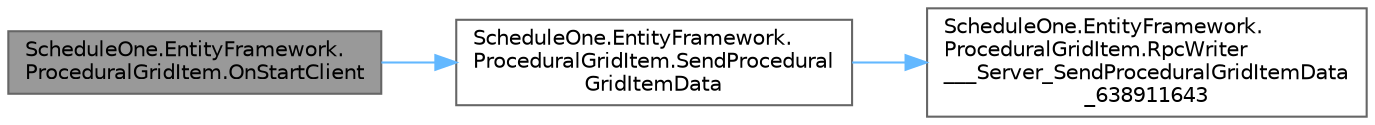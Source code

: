 digraph "ScheduleOne.EntityFramework.ProceduralGridItem.OnStartClient"
{
 // LATEX_PDF_SIZE
  bgcolor="transparent";
  edge [fontname=Helvetica,fontsize=10,labelfontname=Helvetica,labelfontsize=10];
  node [fontname=Helvetica,fontsize=10,shape=box,height=0.2,width=0.4];
  rankdir="LR";
  Node1 [id="Node000001",label="ScheduleOne.EntityFramework.\lProceduralGridItem.OnStartClient",height=0.2,width=0.4,color="gray40", fillcolor="grey60", style="filled", fontcolor="black",tooltip=" "];
  Node1 -> Node2 [id="edge1_Node000001_Node000002",color="steelblue1",style="solid",tooltip=" "];
  Node2 [id="Node000002",label="ScheduleOne.EntityFramework.\lProceduralGridItem.SendProcedural\lGridItemData",height=0.2,width=0.4,color="grey40", fillcolor="white", style="filled",URL="$class_schedule_one_1_1_entity_framework_1_1_procedural_grid_item.html#a51e84a6158a2d13383dd408c93e76b4a",tooltip=" "];
  Node2 -> Node3 [id="edge2_Node000002_Node000003",color="steelblue1",style="solid",tooltip=" "];
  Node3 [id="Node000003",label="ScheduleOne.EntityFramework.\lProceduralGridItem.RpcWriter\l___Server_SendProceduralGridItemData\l_638911643",height=0.2,width=0.4,color="grey40", fillcolor="white", style="filled",URL="$class_schedule_one_1_1_entity_framework_1_1_procedural_grid_item.html#a232a8b60a1e091b10b917652b50b4d63",tooltip=" "];
}
